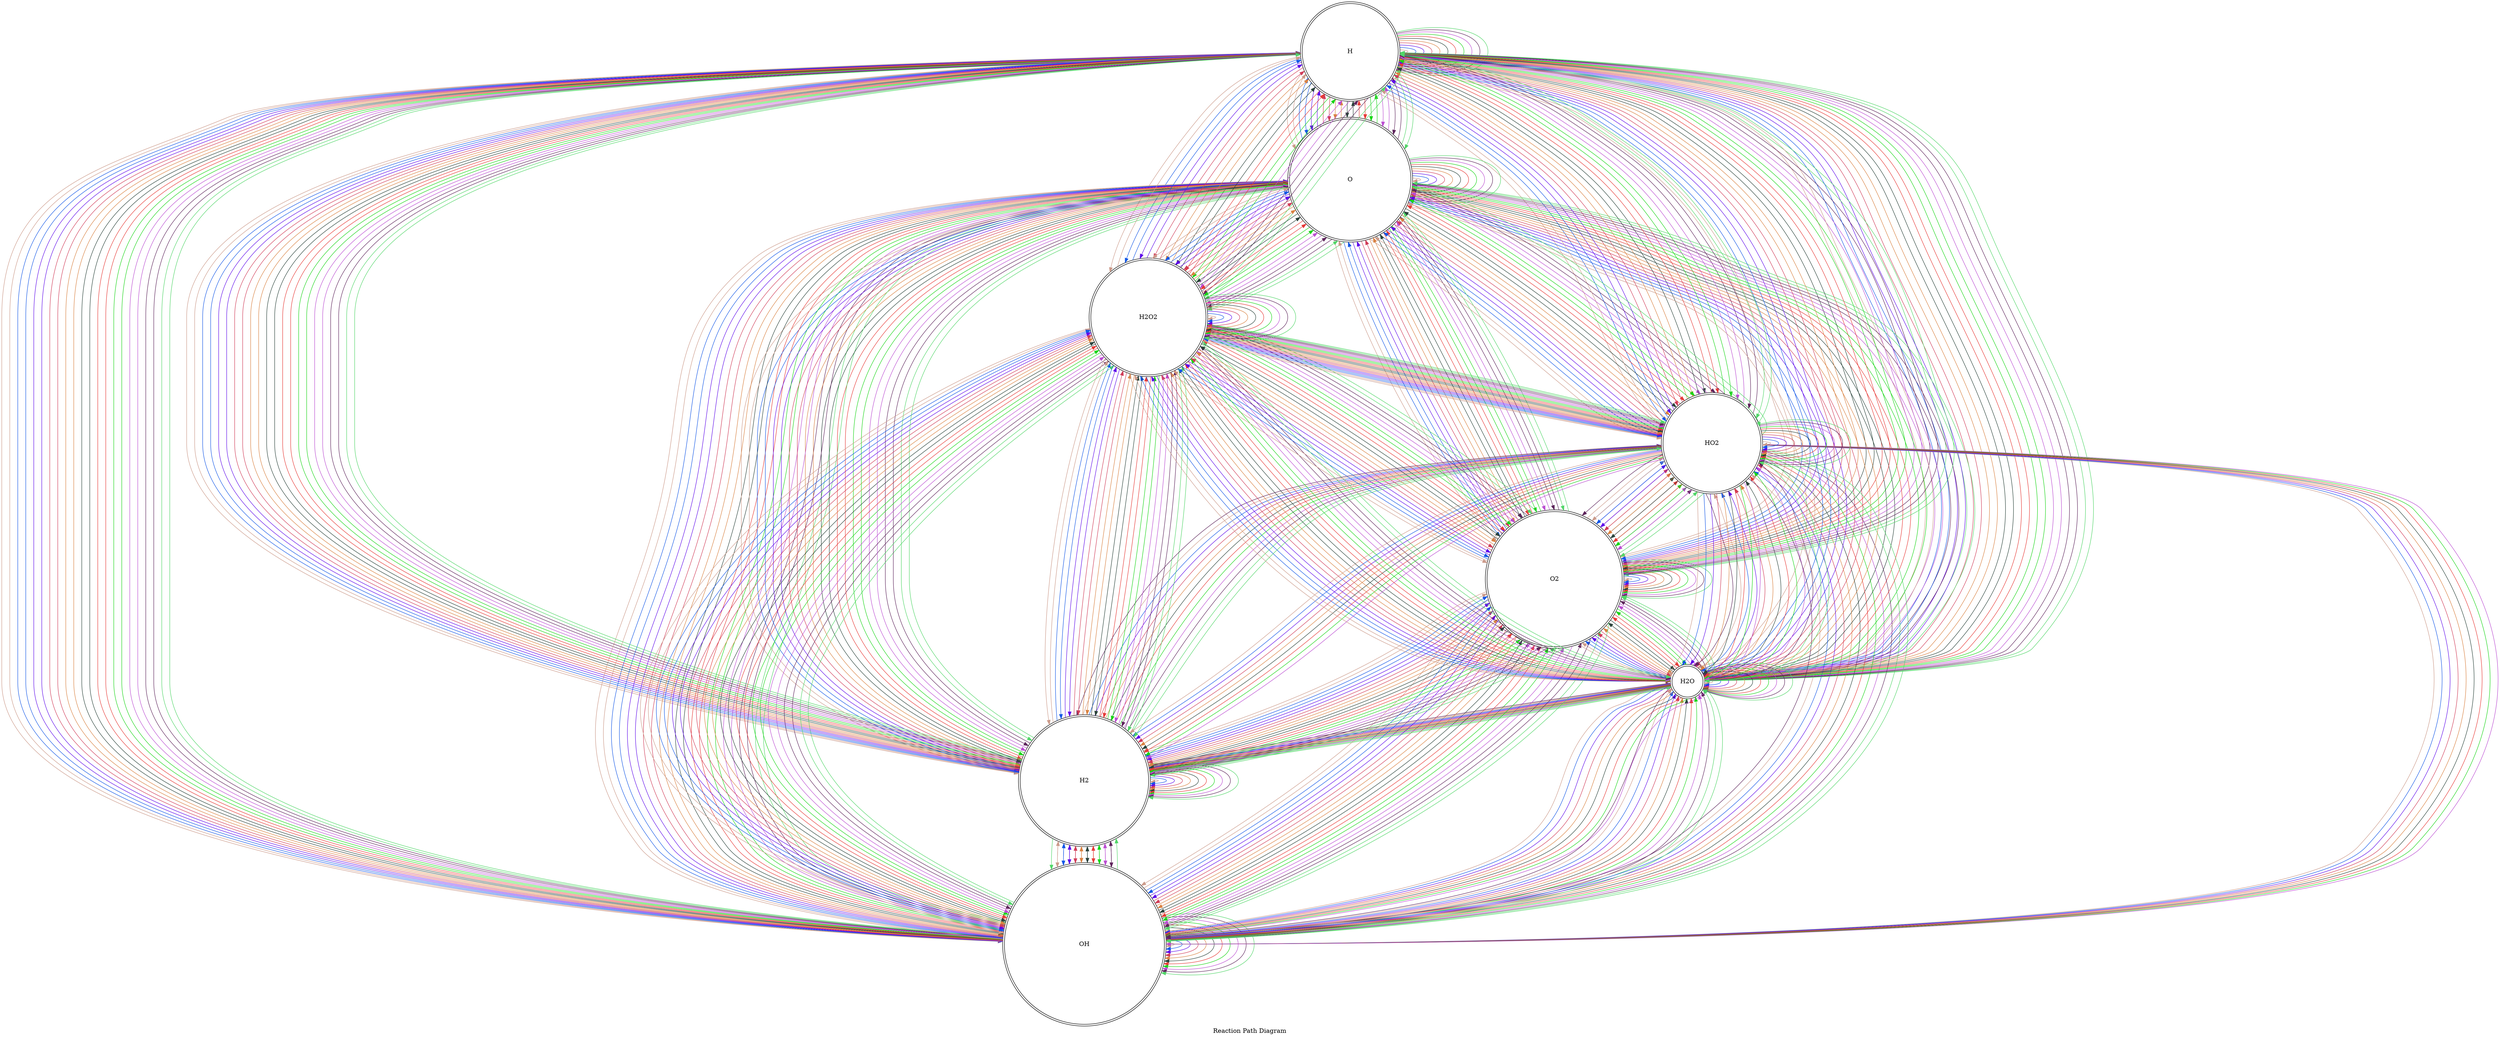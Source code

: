 digraph "final/results1" {
	node [shape=doublecircle]
	label="Reaction Path Diagram"
	H [height=2.99563764676 width=2.99563764676]
	O [height=3.78903292496 width=3.78903292496]
	OH [height=5.0 width=5.0]
	H2 [height=4.01608728602 width=4.01608728602]
	H2O [height=0.3857377875 width=0.3857377875]
	O2 [height=4.21558988953 width=4.21558988953]
	HO2 [height=3.05970739864 width=3.05970739864]
	H2O2 [height=3.60279774096 width=3.60279774096]
	H -> O [color="#CC9B8B"]
	H -> OH [color="#CC9B8B"]
	H -> H [color="#CC9B8B"]
	H -> H2 [color="#CC9B8B"]
	H -> H2O [color="#CC9B8B"]
	H -> O2 [color="#CC9B8B"]
	H -> HO2 [color="#CC9B8B"]
	H -> H2O2 [color="#CC9B8B"]
	O2 -> O [color="#CC9B8B"]
	O2 -> OH [color="#CC9B8B"]
	O2 -> H [color="#CC9B8B"]
	O2 -> H2 [color="#CC9B8B"]
	O2 -> H2O [color="#CC9B8B"]
	O2 -> O2 [color="#CC9B8B"]
	O2 -> HO2 [color="#CC9B8B"]
	O2 -> H2O2 [color="#CC9B8B"]
	O -> O [color="#CC9B8B"]
	O -> OH [color="#CC9B8B"]
	O -> H [color="#CC9B8B"]
	O -> H2 [color="#CC9B8B"]
	O -> H2O [color="#CC9B8B"]
	O -> O2 [color="#CC9B8B"]
	O -> HO2 [color="#CC9B8B"]
	O -> H2O2 [color="#CC9B8B"]
	OH -> O [color="#CC9B8B"]
	OH -> OH [color="#CC9B8B"]
	OH -> H [color="#CC9B8B"]
	OH -> H2 [color="#CC9B8B"]
	OH -> H2O [color="#CC9B8B"]
	OH -> O2 [color="#CC9B8B"]
	OH -> HO2 [color="#CC9B8B"]
	OH -> H2O2 [color="#CC9B8B"]
	H2 -> O [color="#CC9B8B"]
	H2 -> OH [color="#CC9B8B"]
	H2 -> H [color="#CC9B8B"]
	H2 -> H2 [color="#CC9B8B"]
	H2 -> H2O [color="#CC9B8B"]
	H2 -> O2 [color="#CC9B8B"]
	H2 -> HO2 [color="#CC9B8B"]
	H2 -> H2O2 [color="#CC9B8B"]
	H2O -> O [color="#CC9B8B"]
	H2O -> OH [color="#CC9B8B"]
	H2O -> H [color="#CC9B8B"]
	H2O -> H2 [color="#CC9B8B"]
	H2O -> H2O [color="#CC9B8B"]
	H2O -> O2 [color="#CC9B8B"]
	H2O -> HO2 [color="#CC9B8B"]
	H2O -> H2O2 [color="#CC9B8B"]
	HO2 -> O [color="#CC9B8B"]
	HO2 -> OH [color="#CC9B8B"]
	HO2 -> H [color="#CC9B8B"]
	HO2 -> H2 [color="#CC9B8B"]
	HO2 -> H2O [color="#CC9B8B"]
	HO2 -> O2 [color="#CC9B8B"]
	HO2 -> HO2 [color="#CC9B8B"]
	HO2 -> H2O2 [color="#CC9B8B"]
	H2O2 -> O [color="#CC9B8B"]
	H2O2 -> OH [color="#CC9B8B"]
	H2O2 -> H [color="#CC9B8B"]
	H2O2 -> H2 [color="#CC9B8B"]
	H2O2 -> H2O [color="#CC9B8B"]
	H2O2 -> O2 [color="#CC9B8B"]
	H2O2 -> HO2 [color="#CC9B8B"]
	H2O2 -> H2O2 [color="#CC9B8B"]
	O -> H [color="#1357E7"]
	O -> OH [color="#1357E7"]
	O -> O [color="#1357E7"]
	O -> H2 [color="#1357E7"]
	O -> H2O [color="#1357E7"]
	O -> O2 [color="#1357E7"]
	O -> HO2 [color="#1357E7"]
	O -> H2O2 [color="#1357E7"]
	H2 -> H [color="#1357E7"]
	H2 -> OH [color="#1357E7"]
	H2 -> O [color="#1357E7"]
	H2 -> H2 [color="#1357E7"]
	H2 -> H2O [color="#1357E7"]
	H2 -> O2 [color="#1357E7"]
	H2 -> HO2 [color="#1357E7"]
	H2 -> H2O2 [color="#1357E7"]
	H -> H [color="#1357E7"]
	H -> OH [color="#1357E7"]
	H -> O [color="#1357E7"]
	H -> H2 [color="#1357E7"]
	H -> H2O [color="#1357E7"]
	H -> O2 [color="#1357E7"]
	H -> HO2 [color="#1357E7"]
	H -> H2O2 [color="#1357E7"]
	OH -> H [color="#1357E7"]
	OH -> OH [color="#1357E7"]
	OH -> O [color="#1357E7"]
	OH -> H2 [color="#1357E7"]
	OH -> H2O [color="#1357E7"]
	OH -> O2 [color="#1357E7"]
	OH -> HO2 [color="#1357E7"]
	OH -> H2O2 [color="#1357E7"]
	H2O -> H [color="#1357E7"]
	H2O -> OH [color="#1357E7"]
	H2O -> O [color="#1357E7"]
	H2O -> H2 [color="#1357E7"]
	H2O -> H2O [color="#1357E7"]
	H2O -> O2 [color="#1357E7"]
	H2O -> HO2 [color="#1357E7"]
	H2O -> H2O2 [color="#1357E7"]
	O2 -> H [color="#1357E7"]
	O2 -> OH [color="#1357E7"]
	O2 -> O [color="#1357E7"]
	O2 -> H2 [color="#1357E7"]
	O2 -> H2O [color="#1357E7"]
	O2 -> O2 [color="#1357E7"]
	O2 -> HO2 [color="#1357E7"]
	O2 -> H2O2 [color="#1357E7"]
	HO2 -> H [color="#1357E7"]
	HO2 -> OH [color="#1357E7"]
	HO2 -> O [color="#1357E7"]
	HO2 -> H2 [color="#1357E7"]
	HO2 -> H2O [color="#1357E7"]
	HO2 -> O2 [color="#1357E7"]
	HO2 -> HO2 [color="#1357E7"]
	HO2 -> H2O2 [color="#1357E7"]
	H2O2 -> H [color="#1357E7"]
	H2O2 -> OH [color="#1357E7"]
	H2O2 -> O [color="#1357E7"]
	H2O2 -> H2 [color="#1357E7"]
	H2O2 -> H2O [color="#1357E7"]
	H2O2 -> O2 [color="#1357E7"]
	H2O2 -> HO2 [color="#1357E7"]
	H2O2 -> H2O2 [color="#1357E7"]
	H2 -> H2O [color="#5F0AEB"]
	H2 -> H [color="#5F0AEB"]
	H2 -> O [color="#5F0AEB"]
	H2 -> OH [color="#5F0AEB"]
	H2 -> H2 [color="#5F0AEB"]
	H2 -> O2 [color="#5F0AEB"]
	H2 -> HO2 [color="#5F0AEB"]
	H2 -> H2O2 [color="#5F0AEB"]
	OH -> H2O [color="#5F0AEB"]
	OH -> H [color="#5F0AEB"]
	OH -> O [color="#5F0AEB"]
	OH -> OH [color="#5F0AEB"]
	OH -> H2 [color="#5F0AEB"]
	OH -> O2 [color="#5F0AEB"]
	OH -> HO2 [color="#5F0AEB"]
	OH -> H2O2 [color="#5F0AEB"]
	H -> H2O [color="#5F0AEB"]
	H -> H [color="#5F0AEB"]
	H -> O [color="#5F0AEB"]
	H -> OH [color="#5F0AEB"]
	H -> H2 [color="#5F0AEB"]
	H -> O2 [color="#5F0AEB"]
	H -> HO2 [color="#5F0AEB"]
	H -> H2O2 [color="#5F0AEB"]
	O -> H2O [color="#5F0AEB"]
	O -> H [color="#5F0AEB"]
	O -> O [color="#5F0AEB"]
	O -> OH [color="#5F0AEB"]
	O -> H2 [color="#5F0AEB"]
	O -> O2 [color="#5F0AEB"]
	O -> HO2 [color="#5F0AEB"]
	O -> H2O2 [color="#5F0AEB"]
	H2O -> H2O [color="#5F0AEB"]
	H2O -> H [color="#5F0AEB"]
	H2O -> O [color="#5F0AEB"]
	H2O -> OH [color="#5F0AEB"]
	H2O -> H2 [color="#5F0AEB"]
	H2O -> O2 [color="#5F0AEB"]
	H2O -> HO2 [color="#5F0AEB"]
	H2O -> H2O2 [color="#5F0AEB"]
	O2 -> H2O [color="#5F0AEB"]
	O2 -> H [color="#5F0AEB"]
	O2 -> O [color="#5F0AEB"]
	O2 -> OH [color="#5F0AEB"]
	O2 -> H2 [color="#5F0AEB"]
	O2 -> O2 [color="#5F0AEB"]
	O2 -> HO2 [color="#5F0AEB"]
	O2 -> H2O2 [color="#5F0AEB"]
	HO2 -> H2O [color="#5F0AEB"]
	HO2 -> H [color="#5F0AEB"]
	HO2 -> O [color="#5F0AEB"]
	HO2 -> OH [color="#5F0AEB"]
	HO2 -> H2 [color="#5F0AEB"]
	HO2 -> O2 [color="#5F0AEB"]
	HO2 -> HO2 [color="#5F0AEB"]
	HO2 -> H2O2 [color="#5F0AEB"]
	H2O2 -> H2O [color="#5F0AEB"]
	H2O2 -> H [color="#5F0AEB"]
	H2O2 -> O [color="#5F0AEB"]
	H2O2 -> OH [color="#5F0AEB"]
	H2O2 -> H2 [color="#5F0AEB"]
	H2O2 -> O2 [color="#5F0AEB"]
	H2O2 -> HO2 [color="#5F0AEB"]
	H2O2 -> H2O2 [color="#5F0AEB"]
	O -> OH [color="#D13D59"]
	O -> H [color="#D13D59"]
	O -> O [color="#D13D59"]
	O -> H2 [color="#D13D59"]
	O -> H2O [color="#D13D59"]
	O -> O2 [color="#D13D59"]
	O -> HO2 [color="#D13D59"]
	O -> H2O2 [color="#D13D59"]
	H2O -> OH [color="#D13D59"]
	H2O -> H [color="#D13D59"]
	H2O -> O [color="#D13D59"]
	H2O -> H2 [color="#D13D59"]
	H2O -> H2O [color="#D13D59"]
	H2O -> O2 [color="#D13D59"]
	H2O -> HO2 [color="#D13D59"]
	H2O -> H2O2 [color="#D13D59"]
	H -> OH [color="#D13D59"]
	H -> H [color="#D13D59"]
	H -> O [color="#D13D59"]
	H -> H2 [color="#D13D59"]
	H -> H2O [color="#D13D59"]
	H -> O2 [color="#D13D59"]
	H -> HO2 [color="#D13D59"]
	H -> H2O2 [color="#D13D59"]
	OH -> OH [color="#D13D59"]
	OH -> H [color="#D13D59"]
	OH -> O [color="#D13D59"]
	OH -> H2 [color="#D13D59"]
	OH -> H2O [color="#D13D59"]
	OH -> O2 [color="#D13D59"]
	OH -> HO2 [color="#D13D59"]
	OH -> H2O2 [color="#D13D59"]
	H2 -> OH [color="#D13D59"]
	H2 -> H [color="#D13D59"]
	H2 -> O [color="#D13D59"]
	H2 -> H2 [color="#D13D59"]
	H2 -> H2O [color="#D13D59"]
	H2 -> O2 [color="#D13D59"]
	H2 -> HO2 [color="#D13D59"]
	H2 -> H2O2 [color="#D13D59"]
	O2 -> OH [color="#D13D59"]
	O2 -> H [color="#D13D59"]
	O2 -> O [color="#D13D59"]
	O2 -> H2 [color="#D13D59"]
	O2 -> H2O [color="#D13D59"]
	O2 -> O2 [color="#D13D59"]
	O2 -> HO2 [color="#D13D59"]
	O2 -> H2O2 [color="#D13D59"]
	HO2 -> OH [color="#D13D59"]
	HO2 -> H [color="#D13D59"]
	HO2 -> O [color="#D13D59"]
	HO2 -> H2 [color="#D13D59"]
	HO2 -> H2O [color="#D13D59"]
	HO2 -> O2 [color="#D13D59"]
	HO2 -> HO2 [color="#D13D59"]
	HO2 -> H2O2 [color="#D13D59"]
	H2O2 -> OH [color="#D13D59"]
	H2O2 -> H [color="#D13D59"]
	H2O2 -> O [color="#D13D59"]
	H2O2 -> H2 [color="#D13D59"]
	H2O2 -> H2O [color="#D13D59"]
	H2O2 -> O2 [color="#D13D59"]
	H2O2 -> HO2 [color="#D13D59"]
	H2O2 -> H2O2 [color="#D13D59"]
	HO2 -> H2 [color="#D98242"]
	HO2 -> O2 [color="#D98242"]
	HO2 -> H [color="#D98242"]
	HO2 -> O [color="#D98242"]
	HO2 -> OH [color="#D98242"]
	HO2 -> H2O [color="#D98242"]
	HO2 -> HO2 [color="#D98242"]
	HO2 -> H2O2 [color="#D98242"]
	H -> H2 [color="#D98242"]
	H -> O2 [color="#D98242"]
	H -> H [color="#D98242"]
	H -> O [color="#D98242"]
	H -> OH [color="#D98242"]
	H -> H2O [color="#D98242"]
	H -> HO2 [color="#D98242"]
	H -> H2O2 [color="#D98242"]
	O -> H2 [color="#D98242"]
	O -> O2 [color="#D98242"]
	O -> H [color="#D98242"]
	O -> O [color="#D98242"]
	O -> OH [color="#D98242"]
	O -> H2O [color="#D98242"]
	O -> HO2 [color="#D98242"]
	O -> H2O2 [color="#D98242"]
	OH -> H2 [color="#D98242"]
	OH -> O2 [color="#D98242"]
	OH -> H [color="#D98242"]
	OH -> O [color="#D98242"]
	OH -> OH [color="#D98242"]
	OH -> H2O [color="#D98242"]
	OH -> HO2 [color="#D98242"]
	OH -> H2O2 [color="#D98242"]
	H2 -> H2 [color="#D98242"]
	H2 -> O2 [color="#D98242"]
	H2 -> H [color="#D98242"]
	H2 -> O [color="#D98242"]
	H2 -> OH [color="#D98242"]
	H2 -> H2O [color="#D98242"]
	H2 -> HO2 [color="#D98242"]
	H2 -> H2O2 [color="#D98242"]
	H2O -> H2 [color="#D98242"]
	H2O -> O2 [color="#D98242"]
	H2O -> H [color="#D98242"]
	H2O -> O [color="#D98242"]
	H2O -> OH [color="#D98242"]
	H2O -> H2O [color="#D98242"]
	H2O -> HO2 [color="#D98242"]
	H2O -> H2O2 [color="#D98242"]
	O2 -> H2 [color="#D98242"]
	O2 -> O2 [color="#D98242"]
	O2 -> H [color="#D98242"]
	O2 -> O [color="#D98242"]
	O2 -> OH [color="#D98242"]
	O2 -> H2O [color="#D98242"]
	O2 -> HO2 [color="#D98242"]
	O2 -> H2O2 [color="#D98242"]
	H2O2 -> H2 [color="#D98242"]
	H2O2 -> O2 [color="#D98242"]
	H2O2 -> H [color="#D98242"]
	H2O2 -> O [color="#D98242"]
	H2O2 -> OH [color="#D98242"]
	H2O2 -> H2O [color="#D98242"]
	H2O2 -> HO2 [color="#D98242"]
	H2O2 -> H2O2 [color="#D98242"]
	HO2 -> OH [color="#2B433B"]
	HO2 -> H [color="#2B433B"]
	HO2 -> O [color="#2B433B"]
	HO2 -> H2 [color="#2B433B"]
	HO2 -> H2O [color="#2B433B"]
	HO2 -> O2 [color="#2B433B"]
	HO2 -> HO2 [color="#2B433B"]
	HO2 -> H2O2 [color="#2B433B"]
	H -> OH [color="#2B433B"]
	H -> H [color="#2B433B"]
	H -> O [color="#2B433B"]
	H -> H2 [color="#2B433B"]
	H -> H2O [color="#2B433B"]
	H -> O2 [color="#2B433B"]
	H -> HO2 [color="#2B433B"]
	H -> H2O2 [color="#2B433B"]
	O -> OH [color="#2B433B"]
	O -> H [color="#2B433B"]
	O -> O [color="#2B433B"]
	O -> H2 [color="#2B433B"]
	O -> H2O [color="#2B433B"]
	O -> O2 [color="#2B433B"]
	O -> HO2 [color="#2B433B"]
	O -> H2O2 [color="#2B433B"]
	OH -> OH [color="#2B433B"]
	OH -> H [color="#2B433B"]
	OH -> O [color="#2B433B"]
	OH -> H2 [color="#2B433B"]
	OH -> H2O [color="#2B433B"]
	OH -> O2 [color="#2B433B"]
	OH -> HO2 [color="#2B433B"]
	OH -> H2O2 [color="#2B433B"]
	H2 -> OH [color="#2B433B"]
	H2 -> H [color="#2B433B"]
	H2 -> O [color="#2B433B"]
	H2 -> H2 [color="#2B433B"]
	H2 -> H2O [color="#2B433B"]
	H2 -> O2 [color="#2B433B"]
	H2 -> HO2 [color="#2B433B"]
	H2 -> H2O2 [color="#2B433B"]
	H2O -> OH [color="#2B433B"]
	H2O -> H [color="#2B433B"]
	H2O -> O [color="#2B433B"]
	H2O -> H2 [color="#2B433B"]
	H2O -> H2O [color="#2B433B"]
	H2O -> O2 [color="#2B433B"]
	H2O -> HO2 [color="#2B433B"]
	H2O -> H2O2 [color="#2B433B"]
	O2 -> OH [color="#2B433B"]
	O2 -> H [color="#2B433B"]
	O2 -> O [color="#2B433B"]
	O2 -> H2 [color="#2B433B"]
	O2 -> H2O [color="#2B433B"]
	O2 -> O2 [color="#2B433B"]
	O2 -> HO2 [color="#2B433B"]
	O2 -> H2O2 [color="#2B433B"]
	H2O2 -> OH [color="#2B433B"]
	H2O2 -> H [color="#2B433B"]
	H2O2 -> O [color="#2B433B"]
	H2O2 -> H2 [color="#2B433B"]
	H2O2 -> H2O [color="#2B433B"]
	H2O2 -> O2 [color="#2B433B"]
	H2O2 -> HO2 [color="#2B433B"]
	H2O2 -> H2O2 [color="#2B433B"]
	HO2 -> O2 [color="#E73A37"]
	HO2 -> OH [color="#E73A37"]
	HO2 -> H [color="#E73A37"]
	HO2 -> O [color="#E73A37"]
	HO2 -> H2 [color="#E73A37"]
	HO2 -> H2O [color="#E73A37"]
	HO2 -> HO2 [color="#E73A37"]
	HO2 -> H2O2 [color="#E73A37"]
	O -> O2 [color="#E73A37"]
	O -> OH [color="#E73A37"]
	O -> H [color="#E73A37"]
	O -> O [color="#E73A37"]
	O -> H2 [color="#E73A37"]
	O -> H2O [color="#E73A37"]
	O -> HO2 [color="#E73A37"]
	O -> H2O2 [color="#E73A37"]
	H -> O2 [color="#E73A37"]
	H -> OH [color="#E73A37"]
	H -> H [color="#E73A37"]
	H -> O [color="#E73A37"]
	H -> H2 [color="#E73A37"]
	H -> H2O [color="#E73A37"]
	H -> HO2 [color="#E73A37"]
	H -> H2O2 [color="#E73A37"]
	OH -> O2 [color="#E73A37"]
	OH -> OH [color="#E73A37"]
	OH -> H [color="#E73A37"]
	OH -> O [color="#E73A37"]
	OH -> H2 [color="#E73A37"]
	OH -> H2O [color="#E73A37"]
	OH -> HO2 [color="#E73A37"]
	OH -> H2O2 [color="#E73A37"]
	H2 -> O2 [color="#E73A37"]
	H2 -> OH [color="#E73A37"]
	H2 -> H [color="#E73A37"]
	H2 -> O [color="#E73A37"]
	H2 -> H2 [color="#E73A37"]
	H2 -> H2O [color="#E73A37"]
	H2 -> HO2 [color="#E73A37"]
	H2 -> H2O2 [color="#E73A37"]
	H2O -> O2 [color="#E73A37"]
	H2O -> OH [color="#E73A37"]
	H2O -> H [color="#E73A37"]
	H2O -> O [color="#E73A37"]
	H2O -> H2 [color="#E73A37"]
	H2O -> H2O [color="#E73A37"]
	H2O -> HO2 [color="#E73A37"]
	H2O -> H2O2 [color="#E73A37"]
	O2 -> O2 [color="#E73A37"]
	O2 -> OH [color="#E73A37"]
	O2 -> H [color="#E73A37"]
	O2 -> O [color="#E73A37"]
	O2 -> H2 [color="#E73A37"]
	O2 -> H2O [color="#E73A37"]
	O2 -> HO2 [color="#E73A37"]
	O2 -> H2O2 [color="#E73A37"]
	H2O2 -> O2 [color="#E73A37"]
	H2O2 -> OH [color="#E73A37"]
	H2O2 -> H [color="#E73A37"]
	H2O2 -> O [color="#E73A37"]
	H2O2 -> H2 [color="#E73A37"]
	H2O2 -> H2O [color="#E73A37"]
	H2O2 -> HO2 [color="#E73A37"]
	H2O2 -> H2O2 [color="#E73A37"]
	HO2 -> H2O [color="#19D617"]
	HO2 -> O2 [color="#19D617"]
	HO2 -> H [color="#19D617"]
	HO2 -> O [color="#19D617"]
	HO2 -> OH [color="#19D617"]
	HO2 -> H2 [color="#19D617"]
	HO2 -> HO2 [color="#19D617"]
	HO2 -> H2O2 [color="#19D617"]
	OH -> H2O [color="#19D617"]
	OH -> O2 [color="#19D617"]
	OH -> H [color="#19D617"]
	OH -> O [color="#19D617"]
	OH -> OH [color="#19D617"]
	OH -> H2 [color="#19D617"]
	OH -> HO2 [color="#19D617"]
	OH -> H2O2 [color="#19D617"]
	H -> H2O [color="#19D617"]
	H -> O2 [color="#19D617"]
	H -> H [color="#19D617"]
	H -> O [color="#19D617"]
	H -> OH [color="#19D617"]
	H -> H2 [color="#19D617"]
	H -> HO2 [color="#19D617"]
	H -> H2O2 [color="#19D617"]
	O -> H2O [color="#19D617"]
	O -> O2 [color="#19D617"]
	O -> H [color="#19D617"]
	O -> O [color="#19D617"]
	O -> OH [color="#19D617"]
	O -> H2 [color="#19D617"]
	O -> HO2 [color="#19D617"]
	O -> H2O2 [color="#19D617"]
	H2 -> H2O [color="#19D617"]
	H2 -> O2 [color="#19D617"]
	H2 -> H [color="#19D617"]
	H2 -> O [color="#19D617"]
	H2 -> OH [color="#19D617"]
	H2 -> H2 [color="#19D617"]
	H2 -> HO2 [color="#19D617"]
	H2 -> H2O2 [color="#19D617"]
	H2O -> H2O [color="#19D617"]
	H2O -> O2 [color="#19D617"]
	H2O -> H [color="#19D617"]
	H2O -> O [color="#19D617"]
	H2O -> OH [color="#19D617"]
	H2O -> H2 [color="#19D617"]
	H2O -> HO2 [color="#19D617"]
	H2O -> H2O2 [color="#19D617"]
	O2 -> H2O [color="#19D617"]
	O2 -> O2 [color="#19D617"]
	O2 -> H [color="#19D617"]
	O2 -> O [color="#19D617"]
	O2 -> OH [color="#19D617"]
	O2 -> H2 [color="#19D617"]
	O2 -> HO2 [color="#19D617"]
	O2 -> H2O2 [color="#19D617"]
	H2O2 -> H2O [color="#19D617"]
	H2O2 -> O2 [color="#19D617"]
	H2O2 -> H [color="#19D617"]
	H2O2 -> O [color="#19D617"]
	H2O2 -> OH [color="#19D617"]
	H2O2 -> H2 [color="#19D617"]
	H2O2 -> HO2 [color="#19D617"]
	H2O2 -> H2O2 [color="#19D617"]
	H2O2 -> H2O [color="#BB4DD2"]
	H2O2 -> OH [color="#BB4DD2"]
	H2O2 -> H [color="#BB4DD2"]
	H2O2 -> O [color="#BB4DD2"]
	H2O2 -> H2 [color="#BB4DD2"]
	H2O2 -> O2 [color="#BB4DD2"]
	H2O2 -> HO2 [color="#BB4DD2"]
	H2O2 -> H2O2 [color="#BB4DD2"]
	H -> H2O [color="#BB4DD2"]
	H -> OH [color="#BB4DD2"]
	H -> H [color="#BB4DD2"]
	H -> O [color="#BB4DD2"]
	H -> H2 [color="#BB4DD2"]
	H -> O2 [color="#BB4DD2"]
	H -> HO2 [color="#BB4DD2"]
	H -> H2O2 [color="#BB4DD2"]
	O -> H2O [color="#BB4DD2"]
	O -> OH [color="#BB4DD2"]
	O -> H [color="#BB4DD2"]
	O -> O [color="#BB4DD2"]
	O -> H2 [color="#BB4DD2"]
	O -> O2 [color="#BB4DD2"]
	O -> HO2 [color="#BB4DD2"]
	O -> H2O2 [color="#BB4DD2"]
	OH -> H2O [color="#BB4DD2"]
	OH -> OH [color="#BB4DD2"]
	OH -> H [color="#BB4DD2"]
	OH -> O [color="#BB4DD2"]
	OH -> H2 [color="#BB4DD2"]
	OH -> O2 [color="#BB4DD2"]
	OH -> HO2 [color="#BB4DD2"]
	OH -> H2O2 [color="#BB4DD2"]
	H2 -> H2O [color="#BB4DD2"]
	H2 -> OH [color="#BB4DD2"]
	H2 -> H [color="#BB4DD2"]
	H2 -> O [color="#BB4DD2"]
	H2 -> H2 [color="#BB4DD2"]
	H2 -> O2 [color="#BB4DD2"]
	H2 -> HO2 [color="#BB4DD2"]
	H2 -> H2O2 [color="#BB4DD2"]
	H2O -> H2O [color="#BB4DD2"]
	H2O -> OH [color="#BB4DD2"]
	H2O -> H [color="#BB4DD2"]
	H2O -> O [color="#BB4DD2"]
	H2O -> H2 [color="#BB4DD2"]
	H2O -> O2 [color="#BB4DD2"]
	H2O -> HO2 [color="#BB4DD2"]
	H2O -> H2O2 [color="#BB4DD2"]
	O2 -> H2O [color="#BB4DD2"]
	O2 -> OH [color="#BB4DD2"]
	O2 -> H [color="#BB4DD2"]
	O2 -> O [color="#BB4DD2"]
	O2 -> H2 [color="#BB4DD2"]
	O2 -> O2 [color="#BB4DD2"]
	O2 -> HO2 [color="#BB4DD2"]
	O2 -> H2O2 [color="#BB4DD2"]
	HO2 -> H2O [color="#BB4DD2"]
	HO2 -> OH [color="#BB4DD2"]
	HO2 -> H [color="#BB4DD2"]
	HO2 -> O [color="#BB4DD2"]
	HO2 -> H2 [color="#BB4DD2"]
	HO2 -> O2 [color="#BB4DD2"]
	HO2 -> HO2 [color="#BB4DD2"]
	HO2 -> H2O2 [color="#BB4DD2"]
	H2O2 -> HO2 [color="#5E255C"]
	H2O2 -> H2 [color="#5E255C"]
	H2O2 -> H [color="#5E255C"]
	H2O2 -> O [color="#5E255C"]
	H2O2 -> OH [color="#5E255C"]
	H2O2 -> H2O [color="#5E255C"]
	H2O2 -> O2 [color="#5E255C"]
	H2O2 -> H2O2 [color="#5E255C"]
	H -> HO2 [color="#5E255C"]
	H -> H2 [color="#5E255C"]
	H -> H [color="#5E255C"]
	H -> O [color="#5E255C"]
	H -> OH [color="#5E255C"]
	H -> H2O [color="#5E255C"]
	H -> O2 [color="#5E255C"]
	H -> H2O2 [color="#5E255C"]
	O -> HO2 [color="#5E255C"]
	O -> H2 [color="#5E255C"]
	O -> H [color="#5E255C"]
	O -> O [color="#5E255C"]
	O -> OH [color="#5E255C"]
	O -> H2O [color="#5E255C"]
	O -> O2 [color="#5E255C"]
	O -> H2O2 [color="#5E255C"]
	OH -> HO2 [color="#5E255C"]
	OH -> H2 [color="#5E255C"]
	OH -> H [color="#5E255C"]
	OH -> O [color="#5E255C"]
	OH -> OH [color="#5E255C"]
	OH -> H2O [color="#5E255C"]
	OH -> O2 [color="#5E255C"]
	OH -> H2O2 [color="#5E255C"]
	H2 -> HO2 [color="#5E255C"]
	H2 -> H2 [color="#5E255C"]
	H2 -> H [color="#5E255C"]
	H2 -> O [color="#5E255C"]
	H2 -> OH [color="#5E255C"]
	H2 -> H2O [color="#5E255C"]
	H2 -> O2 [color="#5E255C"]
	H2 -> H2O2 [color="#5E255C"]
	H2O -> HO2 [color="#5E255C"]
	H2O -> H2 [color="#5E255C"]
	H2O -> H [color="#5E255C"]
	H2O -> O [color="#5E255C"]
	H2O -> OH [color="#5E255C"]
	H2O -> H2O [color="#5E255C"]
	H2O -> O2 [color="#5E255C"]
	H2O -> H2O2 [color="#5E255C"]
	O2 -> HO2 [color="#5E255C"]
	O2 -> H2 [color="#5E255C"]
	O2 -> H [color="#5E255C"]
	O2 -> O [color="#5E255C"]
	O2 -> OH [color="#5E255C"]
	O2 -> H2O [color="#5E255C"]
	O2 -> O2 [color="#5E255C"]
	O2 -> H2O2 [color="#5E255C"]
	HO2 -> HO2 [color="#5E255C"]
	HO2 -> H2 [color="#5E255C"]
	HO2 -> H [color="#5E255C"]
	HO2 -> O [color="#5E255C"]
	HO2 -> OH [color="#5E255C"]
	HO2 -> H2O [color="#5E255C"]
	HO2 -> O2 [color="#5E255C"]
	HO2 -> H2O2 [color="#5E255C"]
	H2O2 -> OH [color="#51D668"]
	H2O2 -> HO2 [color="#51D668"]
	H2O2 -> H [color="#51D668"]
	H2O2 -> O [color="#51D668"]
	H2O2 -> H2 [color="#51D668"]
	H2O2 -> H2O [color="#51D668"]
	H2O2 -> O2 [color="#51D668"]
	H2O2 -> H2O2 [color="#51D668"]
	O -> OH [color="#51D668"]
	O -> HO2 [color="#51D668"]
	O -> H [color="#51D668"]
	O -> O [color="#51D668"]
	O -> H2 [color="#51D668"]
	O -> H2O [color="#51D668"]
	O -> O2 [color="#51D668"]
	O -> H2O2 [color="#51D668"]
	H -> OH [color="#51D668"]
	H -> HO2 [color="#51D668"]
	H -> H [color="#51D668"]
	H -> O [color="#51D668"]
	H -> H2 [color="#51D668"]
	H -> H2O [color="#51D668"]
	H -> O2 [color="#51D668"]
	H -> H2O2 [color="#51D668"]
	OH -> OH [color="#51D668"]
	OH -> HO2 [color="#51D668"]
	OH -> H [color="#51D668"]
	OH -> O [color="#51D668"]
	OH -> H2 [color="#51D668"]
	OH -> H2O [color="#51D668"]
	OH -> O2 [color="#51D668"]
	OH -> H2O2 [color="#51D668"]
	H2 -> OH [color="#51D668"]
	H2 -> HO2 [color="#51D668"]
	H2 -> H [color="#51D668"]
	H2 -> O [color="#51D668"]
	H2 -> H2 [color="#51D668"]
	H2 -> H2O [color="#51D668"]
	H2 -> O2 [color="#51D668"]
	H2 -> H2O2 [color="#51D668"]
	H2O -> OH [color="#51D668"]
	H2O -> HO2 [color="#51D668"]
	H2O -> H [color="#51D668"]
	H2O -> O [color="#51D668"]
	H2O -> H2 [color="#51D668"]
	H2O -> H2O [color="#51D668"]
	H2O -> O2 [color="#51D668"]
	H2O -> H2O2 [color="#51D668"]
	O2 -> OH [color="#51D668"]
	O2 -> HO2 [color="#51D668"]
	O2 -> H [color="#51D668"]
	O2 -> O [color="#51D668"]
	O2 -> H2 [color="#51D668"]
	O2 -> H2O [color="#51D668"]
	O2 -> O2 [color="#51D668"]
	O2 -> H2O2 [color="#51D668"]
	HO2 -> OH [color="#51D668"]
	HO2 -> HO2 [color="#51D668"]
	HO2 -> H [color="#51D668"]
	HO2 -> O [color="#51D668"]
	HO2 -> H2 [color="#51D668"]
	HO2 -> H2O [color="#51D668"]
	HO2 -> O2 [color="#51D668"]
	HO2 -> H2O2 [color="#51D668"]
}
